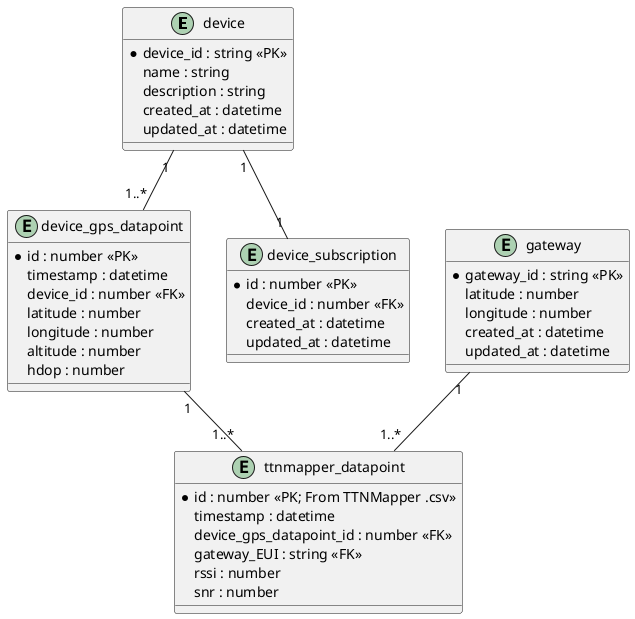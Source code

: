 @startuml LoRaWAN DB Schema
entity device {
    *device_id : string <<PK>>
    name : string
    description : string
    created_at : datetime
    updated_at : datetime
}

entity gateway {
    *gateway_id : string <<PK>>
    latitude : number
    longitude : number
    created_at : datetime
    updated_at : datetime
}

entity device_gps_datapoint {
    *id : number <<PK>>
    timestamp : datetime
    device_id : number <<FK>>
    latitude : number
    longitude : number
    altitude : number
    hdop : number
}

entity ttnmapper_datapoint {
    *id : number <<PK; From TTNMapper .csv>>
    timestamp : datetime
    device_gps_datapoint_id : number <<FK>>
    gateway_EUI : string <<FK>>
    rssi : number
    snr : number
}

entity device_subscription {
    *id : number <<PK>>
    device_id : number <<FK>>
    created_at : datetime
    updated_at : datetime
}

gateway "1" -- "1..*" ttnmapper_datapoint
device_gps_datapoint "1" -- "1..*" ttnmapper_datapoint
device "1" -- "1..*" device_gps_datapoint
device "1" -- "1" device_subscription
@enduml
